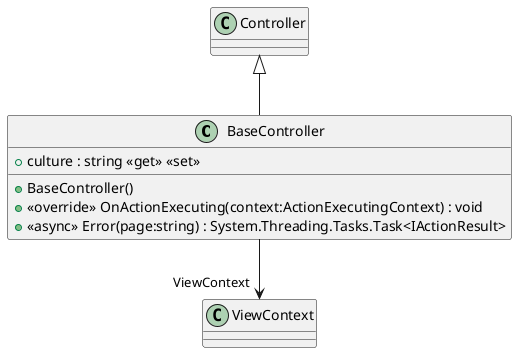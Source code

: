 @startuml
class BaseController {
    + BaseController()
    + culture : string <<get>> <<set>>
    + <<override>> OnActionExecuting(context:ActionExecutingContext) : void
    + <<async>> Error(page:string) : System.Threading.Tasks.Task<IActionResult>
}
Controller <|-- BaseController
BaseController --> "ViewContext" ViewContext
@enduml
